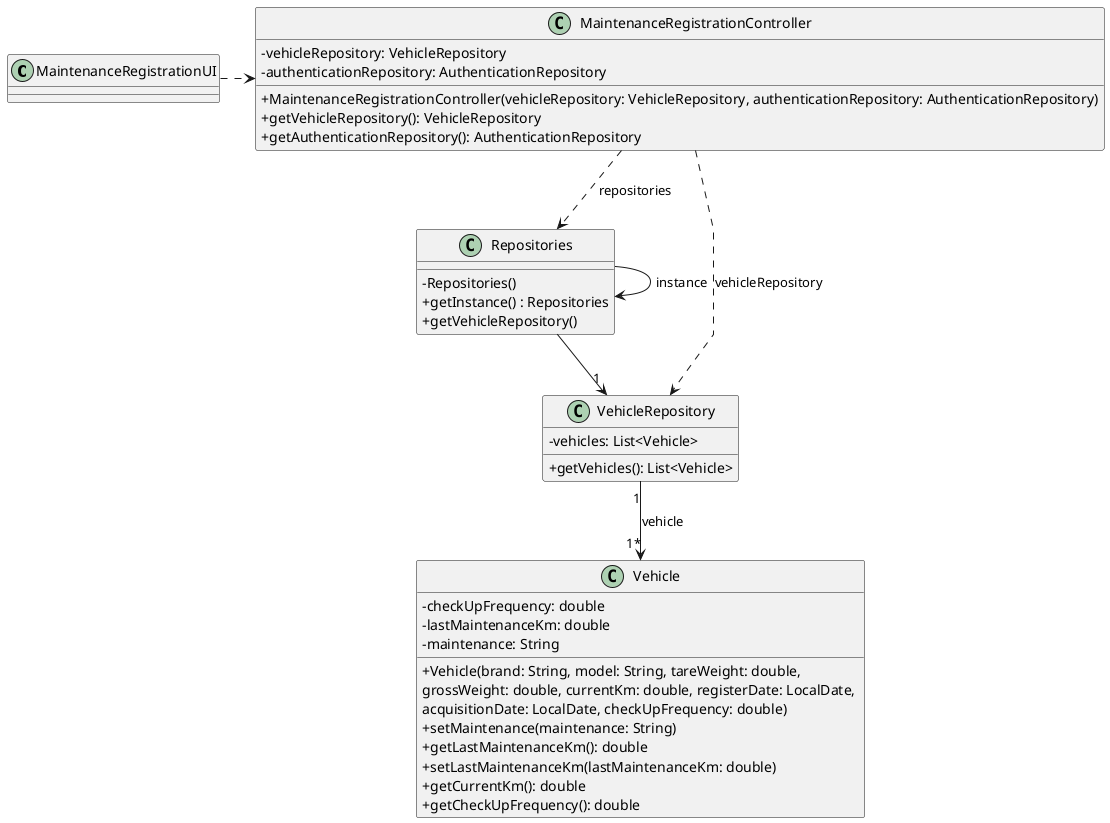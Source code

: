 @startuml
'skinparam monochrome true
skinparam packageStyle rectangle
skinparam shadowing false
skinparam linetype polyline
'skinparam linetype orto

skinparam classAttributeIconSize 0

'left to right direction
class MaintenanceRegistrationUI {

}

class MaintenanceRegistrationController {
    -vehicleRepository: VehicleRepository
    -authenticationRepository: AuthenticationRepository
    +MaintenanceRegistrationController(vehicleRepository: VehicleRepository, authenticationRepository: AuthenticationRepository)
    +getVehicleRepository(): VehicleRepository
    +getAuthenticationRepository(): AuthenticationRepository
}

class Repositories{
    - Repositories()
    + getInstance() : Repositories
    + getVehicleRepository()
}

class VehicleRepository{
    -vehicles: List<Vehicle>
    +getVehicles(): List<Vehicle>
}

class Vehicle{
    -checkUpFrequency: double
    -lastMaintenanceKm: double
    -maintenance: String
    +Vehicle(brand: String, model: String, tareWeight: double, \ngrossWeight: double, currentKm: double, registerDate: LocalDate, \nacquisitionDate: LocalDate, checkUpFrequency: double)
    +setMaintenance(maintenance: String)
    +getLastMaintenanceKm(): double
    +setLastMaintenanceKm(lastMaintenanceKm: double)
    +getCurrentKm(): double
    +getCheckUpFrequency(): double
}

MaintenanceRegistrationUI .> MaintenanceRegistrationController
MaintenanceRegistrationController ..> Repositories : repositories
Repositories -> Repositories : instance
Repositories --> "1" VehicleRepository
VehicleRepository "1" --> "1*" Vehicle : vehicle
MaintenanceRegistrationController ..> VehicleRepository : vehicleRepository

@enduml